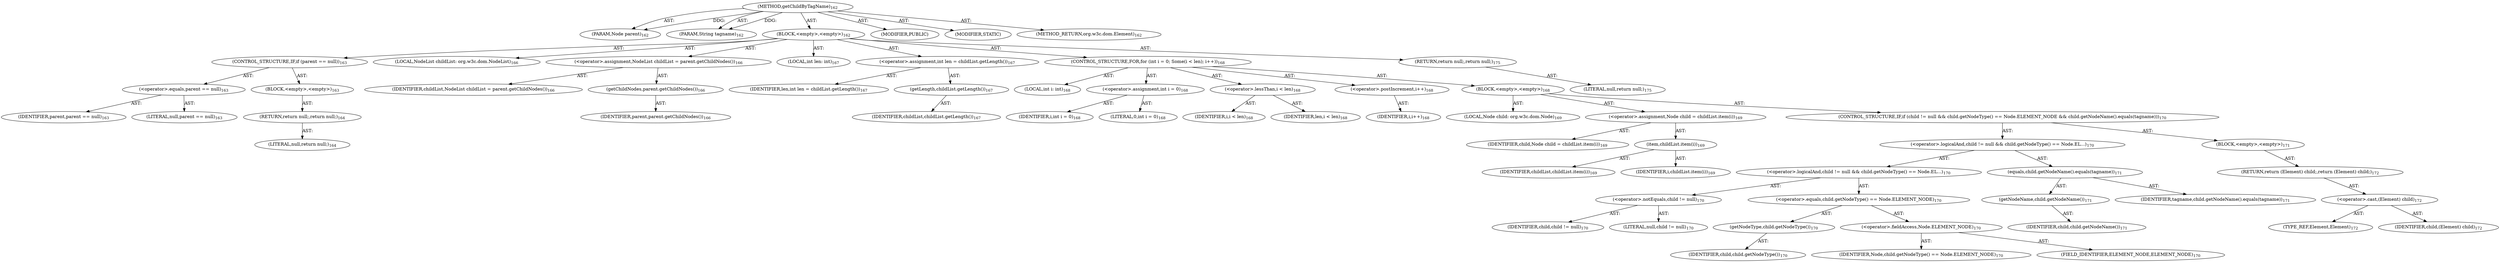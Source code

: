 digraph "getChildByTagName" {  
"111669149703" [label = <(METHOD,getChildByTagName)<SUB>162</SUB>> ]
"115964117004" [label = <(PARAM,Node parent)<SUB>162</SUB>> ]
"115964117005" [label = <(PARAM,String tagname)<SUB>162</SUB>> ]
"25769803791" [label = <(BLOCK,&lt;empty&gt;,&lt;empty&gt;)<SUB>162</SUB>> ]
"47244640264" [label = <(CONTROL_STRUCTURE,IF,if (parent == null))<SUB>163</SUB>> ]
"30064771103" [label = <(&lt;operator&gt;.equals,parent == null)<SUB>163</SUB>> ]
"68719476777" [label = <(IDENTIFIER,parent,parent == null)<SUB>163</SUB>> ]
"90194313221" [label = <(LITERAL,null,parent == null)<SUB>163</SUB>> ]
"25769803792" [label = <(BLOCK,&lt;empty&gt;,&lt;empty&gt;)<SUB>163</SUB>> ]
"146028888070" [label = <(RETURN,return null;,return null;)<SUB>164</SUB>> ]
"90194313222" [label = <(LITERAL,null,return null;)<SUB>164</SUB>> ]
"94489280521" [label = <(LOCAL,NodeList childList: org.w3c.dom.NodeList)<SUB>166</SUB>> ]
"30064771104" [label = <(&lt;operator&gt;.assignment,NodeList childList = parent.getChildNodes())<SUB>166</SUB>> ]
"68719476778" [label = <(IDENTIFIER,childList,NodeList childList = parent.getChildNodes())<SUB>166</SUB>> ]
"30064771105" [label = <(getChildNodes,parent.getChildNodes())<SUB>166</SUB>> ]
"68719476779" [label = <(IDENTIFIER,parent,parent.getChildNodes())<SUB>166</SUB>> ]
"94489280522" [label = <(LOCAL,int len: int)<SUB>167</SUB>> ]
"30064771106" [label = <(&lt;operator&gt;.assignment,int len = childList.getLength())<SUB>167</SUB>> ]
"68719476780" [label = <(IDENTIFIER,len,int len = childList.getLength())<SUB>167</SUB>> ]
"30064771107" [label = <(getLength,childList.getLength())<SUB>167</SUB>> ]
"68719476781" [label = <(IDENTIFIER,childList,childList.getLength())<SUB>167</SUB>> ]
"47244640265" [label = <(CONTROL_STRUCTURE,FOR,for (int i = 0; Some(i &lt; len); i++))<SUB>168</SUB>> ]
"94489280523" [label = <(LOCAL,int i: int)<SUB>168</SUB>> ]
"30064771108" [label = <(&lt;operator&gt;.assignment,int i = 0)<SUB>168</SUB>> ]
"68719476782" [label = <(IDENTIFIER,i,int i = 0)<SUB>168</SUB>> ]
"90194313223" [label = <(LITERAL,0,int i = 0)<SUB>168</SUB>> ]
"30064771109" [label = <(&lt;operator&gt;.lessThan,i &lt; len)<SUB>168</SUB>> ]
"68719476783" [label = <(IDENTIFIER,i,i &lt; len)<SUB>168</SUB>> ]
"68719476784" [label = <(IDENTIFIER,len,i &lt; len)<SUB>168</SUB>> ]
"30064771110" [label = <(&lt;operator&gt;.postIncrement,i++)<SUB>168</SUB>> ]
"68719476785" [label = <(IDENTIFIER,i,i++)<SUB>168</SUB>> ]
"25769803793" [label = <(BLOCK,&lt;empty&gt;,&lt;empty&gt;)<SUB>168</SUB>> ]
"94489280524" [label = <(LOCAL,Node child: org.w3c.dom.Node)<SUB>169</SUB>> ]
"30064771111" [label = <(&lt;operator&gt;.assignment,Node child = childList.item(i))<SUB>169</SUB>> ]
"68719476786" [label = <(IDENTIFIER,child,Node child = childList.item(i))<SUB>169</SUB>> ]
"30064771112" [label = <(item,childList.item(i))<SUB>169</SUB>> ]
"68719476787" [label = <(IDENTIFIER,childList,childList.item(i))<SUB>169</SUB>> ]
"68719476788" [label = <(IDENTIFIER,i,childList.item(i))<SUB>169</SUB>> ]
"47244640266" [label = <(CONTROL_STRUCTURE,IF,if (child != null &amp;&amp; child.getNodeType() == Node.ELEMENT_NODE &amp;&amp; child.getNodeName().equals(tagname)))<SUB>170</SUB>> ]
"30064771113" [label = <(&lt;operator&gt;.logicalAnd,child != null &amp;&amp; child.getNodeType() == Node.EL...)<SUB>170</SUB>> ]
"30064771114" [label = <(&lt;operator&gt;.logicalAnd,child != null &amp;&amp; child.getNodeType() == Node.EL...)<SUB>170</SUB>> ]
"30064771115" [label = <(&lt;operator&gt;.notEquals,child != null)<SUB>170</SUB>> ]
"68719476789" [label = <(IDENTIFIER,child,child != null)<SUB>170</SUB>> ]
"90194313224" [label = <(LITERAL,null,child != null)<SUB>170</SUB>> ]
"30064771116" [label = <(&lt;operator&gt;.equals,child.getNodeType() == Node.ELEMENT_NODE)<SUB>170</SUB>> ]
"30064771117" [label = <(getNodeType,child.getNodeType())<SUB>170</SUB>> ]
"68719476790" [label = <(IDENTIFIER,child,child.getNodeType())<SUB>170</SUB>> ]
"30064771118" [label = <(&lt;operator&gt;.fieldAccess,Node.ELEMENT_NODE)<SUB>170</SUB>> ]
"68719476791" [label = <(IDENTIFIER,Node,child.getNodeType() == Node.ELEMENT_NODE)<SUB>170</SUB>> ]
"55834574848" [label = <(FIELD_IDENTIFIER,ELEMENT_NODE,ELEMENT_NODE)<SUB>170</SUB>> ]
"30064771119" [label = <(equals,child.getNodeName().equals(tagname))<SUB>171</SUB>> ]
"30064771120" [label = <(getNodeName,child.getNodeName())<SUB>171</SUB>> ]
"68719476792" [label = <(IDENTIFIER,child,child.getNodeName())<SUB>171</SUB>> ]
"68719476793" [label = <(IDENTIFIER,tagname,child.getNodeName().equals(tagname))<SUB>171</SUB>> ]
"25769803794" [label = <(BLOCK,&lt;empty&gt;,&lt;empty&gt;)<SUB>171</SUB>> ]
"146028888071" [label = <(RETURN,return (Element) child;,return (Element) child;)<SUB>172</SUB>> ]
"30064771121" [label = <(&lt;operator&gt;.cast,(Element) child)<SUB>172</SUB>> ]
"180388626435" [label = <(TYPE_REF,Element,Element)<SUB>172</SUB>> ]
"68719476794" [label = <(IDENTIFIER,child,(Element) child)<SUB>172</SUB>> ]
"146028888072" [label = <(RETURN,return null;,return null;)<SUB>175</SUB>> ]
"90194313225" [label = <(LITERAL,null,return null;)<SUB>175</SUB>> ]
"133143986194" [label = <(MODIFIER,PUBLIC)> ]
"133143986195" [label = <(MODIFIER,STATIC)> ]
"128849018887" [label = <(METHOD_RETURN,org.w3c.dom.Element)<SUB>162</SUB>> ]
  "111669149703" -> "115964117004"  [ label = "AST: "] 
  "111669149703" -> "115964117005"  [ label = "AST: "] 
  "111669149703" -> "25769803791"  [ label = "AST: "] 
  "111669149703" -> "133143986194"  [ label = "AST: "] 
  "111669149703" -> "133143986195"  [ label = "AST: "] 
  "111669149703" -> "128849018887"  [ label = "AST: "] 
  "25769803791" -> "47244640264"  [ label = "AST: "] 
  "25769803791" -> "94489280521"  [ label = "AST: "] 
  "25769803791" -> "30064771104"  [ label = "AST: "] 
  "25769803791" -> "94489280522"  [ label = "AST: "] 
  "25769803791" -> "30064771106"  [ label = "AST: "] 
  "25769803791" -> "47244640265"  [ label = "AST: "] 
  "25769803791" -> "146028888072"  [ label = "AST: "] 
  "47244640264" -> "30064771103"  [ label = "AST: "] 
  "47244640264" -> "25769803792"  [ label = "AST: "] 
  "30064771103" -> "68719476777"  [ label = "AST: "] 
  "30064771103" -> "90194313221"  [ label = "AST: "] 
  "25769803792" -> "146028888070"  [ label = "AST: "] 
  "146028888070" -> "90194313222"  [ label = "AST: "] 
  "30064771104" -> "68719476778"  [ label = "AST: "] 
  "30064771104" -> "30064771105"  [ label = "AST: "] 
  "30064771105" -> "68719476779"  [ label = "AST: "] 
  "30064771106" -> "68719476780"  [ label = "AST: "] 
  "30064771106" -> "30064771107"  [ label = "AST: "] 
  "30064771107" -> "68719476781"  [ label = "AST: "] 
  "47244640265" -> "94489280523"  [ label = "AST: "] 
  "47244640265" -> "30064771108"  [ label = "AST: "] 
  "47244640265" -> "30064771109"  [ label = "AST: "] 
  "47244640265" -> "30064771110"  [ label = "AST: "] 
  "47244640265" -> "25769803793"  [ label = "AST: "] 
  "30064771108" -> "68719476782"  [ label = "AST: "] 
  "30064771108" -> "90194313223"  [ label = "AST: "] 
  "30064771109" -> "68719476783"  [ label = "AST: "] 
  "30064771109" -> "68719476784"  [ label = "AST: "] 
  "30064771110" -> "68719476785"  [ label = "AST: "] 
  "25769803793" -> "94489280524"  [ label = "AST: "] 
  "25769803793" -> "30064771111"  [ label = "AST: "] 
  "25769803793" -> "47244640266"  [ label = "AST: "] 
  "30064771111" -> "68719476786"  [ label = "AST: "] 
  "30064771111" -> "30064771112"  [ label = "AST: "] 
  "30064771112" -> "68719476787"  [ label = "AST: "] 
  "30064771112" -> "68719476788"  [ label = "AST: "] 
  "47244640266" -> "30064771113"  [ label = "AST: "] 
  "47244640266" -> "25769803794"  [ label = "AST: "] 
  "30064771113" -> "30064771114"  [ label = "AST: "] 
  "30064771113" -> "30064771119"  [ label = "AST: "] 
  "30064771114" -> "30064771115"  [ label = "AST: "] 
  "30064771114" -> "30064771116"  [ label = "AST: "] 
  "30064771115" -> "68719476789"  [ label = "AST: "] 
  "30064771115" -> "90194313224"  [ label = "AST: "] 
  "30064771116" -> "30064771117"  [ label = "AST: "] 
  "30064771116" -> "30064771118"  [ label = "AST: "] 
  "30064771117" -> "68719476790"  [ label = "AST: "] 
  "30064771118" -> "68719476791"  [ label = "AST: "] 
  "30064771118" -> "55834574848"  [ label = "AST: "] 
  "30064771119" -> "30064771120"  [ label = "AST: "] 
  "30064771119" -> "68719476793"  [ label = "AST: "] 
  "30064771120" -> "68719476792"  [ label = "AST: "] 
  "25769803794" -> "146028888071"  [ label = "AST: "] 
  "146028888071" -> "30064771121"  [ label = "AST: "] 
  "30064771121" -> "180388626435"  [ label = "AST: "] 
  "30064771121" -> "68719476794"  [ label = "AST: "] 
  "146028888072" -> "90194313225"  [ label = "AST: "] 
  "111669149703" -> "115964117004"  [ label = "DDG: "] 
  "111669149703" -> "115964117005"  [ label = "DDG: "] 
}
